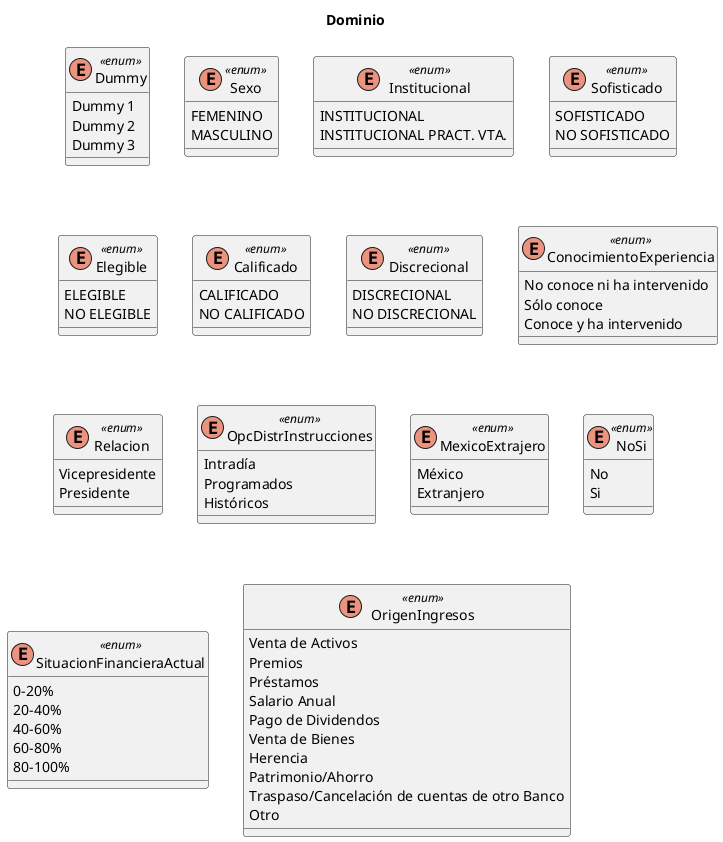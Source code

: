 @startuml
title Dominio
enum Dummy <<enum>> {
	Dummy 1
	Dummy 2
	Dummy 3
}
enum Sexo <<enum>> {
	FEMENINO
	MASCULINO
}
enum Institucional <<enum>> {
	INSTITUCIONAL
	INSTITUCIONAL PRACT. VTA.
}
enum Sofisticado <<enum>> {
	SOFISTICADO
	NO SOFISTICADO
}
enum Elegible <<enum>> {
	ELEGIBLE
	NO ELEGIBLE
}
enum Calificado <<enum>> {
	CALIFICADO
	NO CALIFICADO
}
enum Discrecional <<enum>> {
	DISCRECIONAL
	NO DISCRECIONAL
}
enum ConocimientoExperiencia <<enum>> {
	No conoce ni ha intervenido
	Sólo conoce
	Conoce y ha intervenido
}
enum Relacion <<enum>> {
	Vicepresidente
	Presidente
}
enum OpcDistrInstrucciones <<enum>> {
	Intradía
	Programados
	Históricos
}
enum MexicoExtrajero <<enum>> {
	México
	Extranjero
}
enum NoSi <<enum>> {
	No
	Si
}
enum SituacionFinancieraActual <<enum>> {
	0-20%
	20-40%
	40-60%
	60-80%
	80-100%
}
enum OrigenIngresos <<enum>> {
	Venta de Activos
	Premios
	Préstamos
	Salario Anual
	Pago de Dividendos
	Venta de Bienes
	Herencia
	Patrimonio/Ahorro
	Traspaso/Cancelación de cuentas de otro Banco
	Otro
}
@enduml

